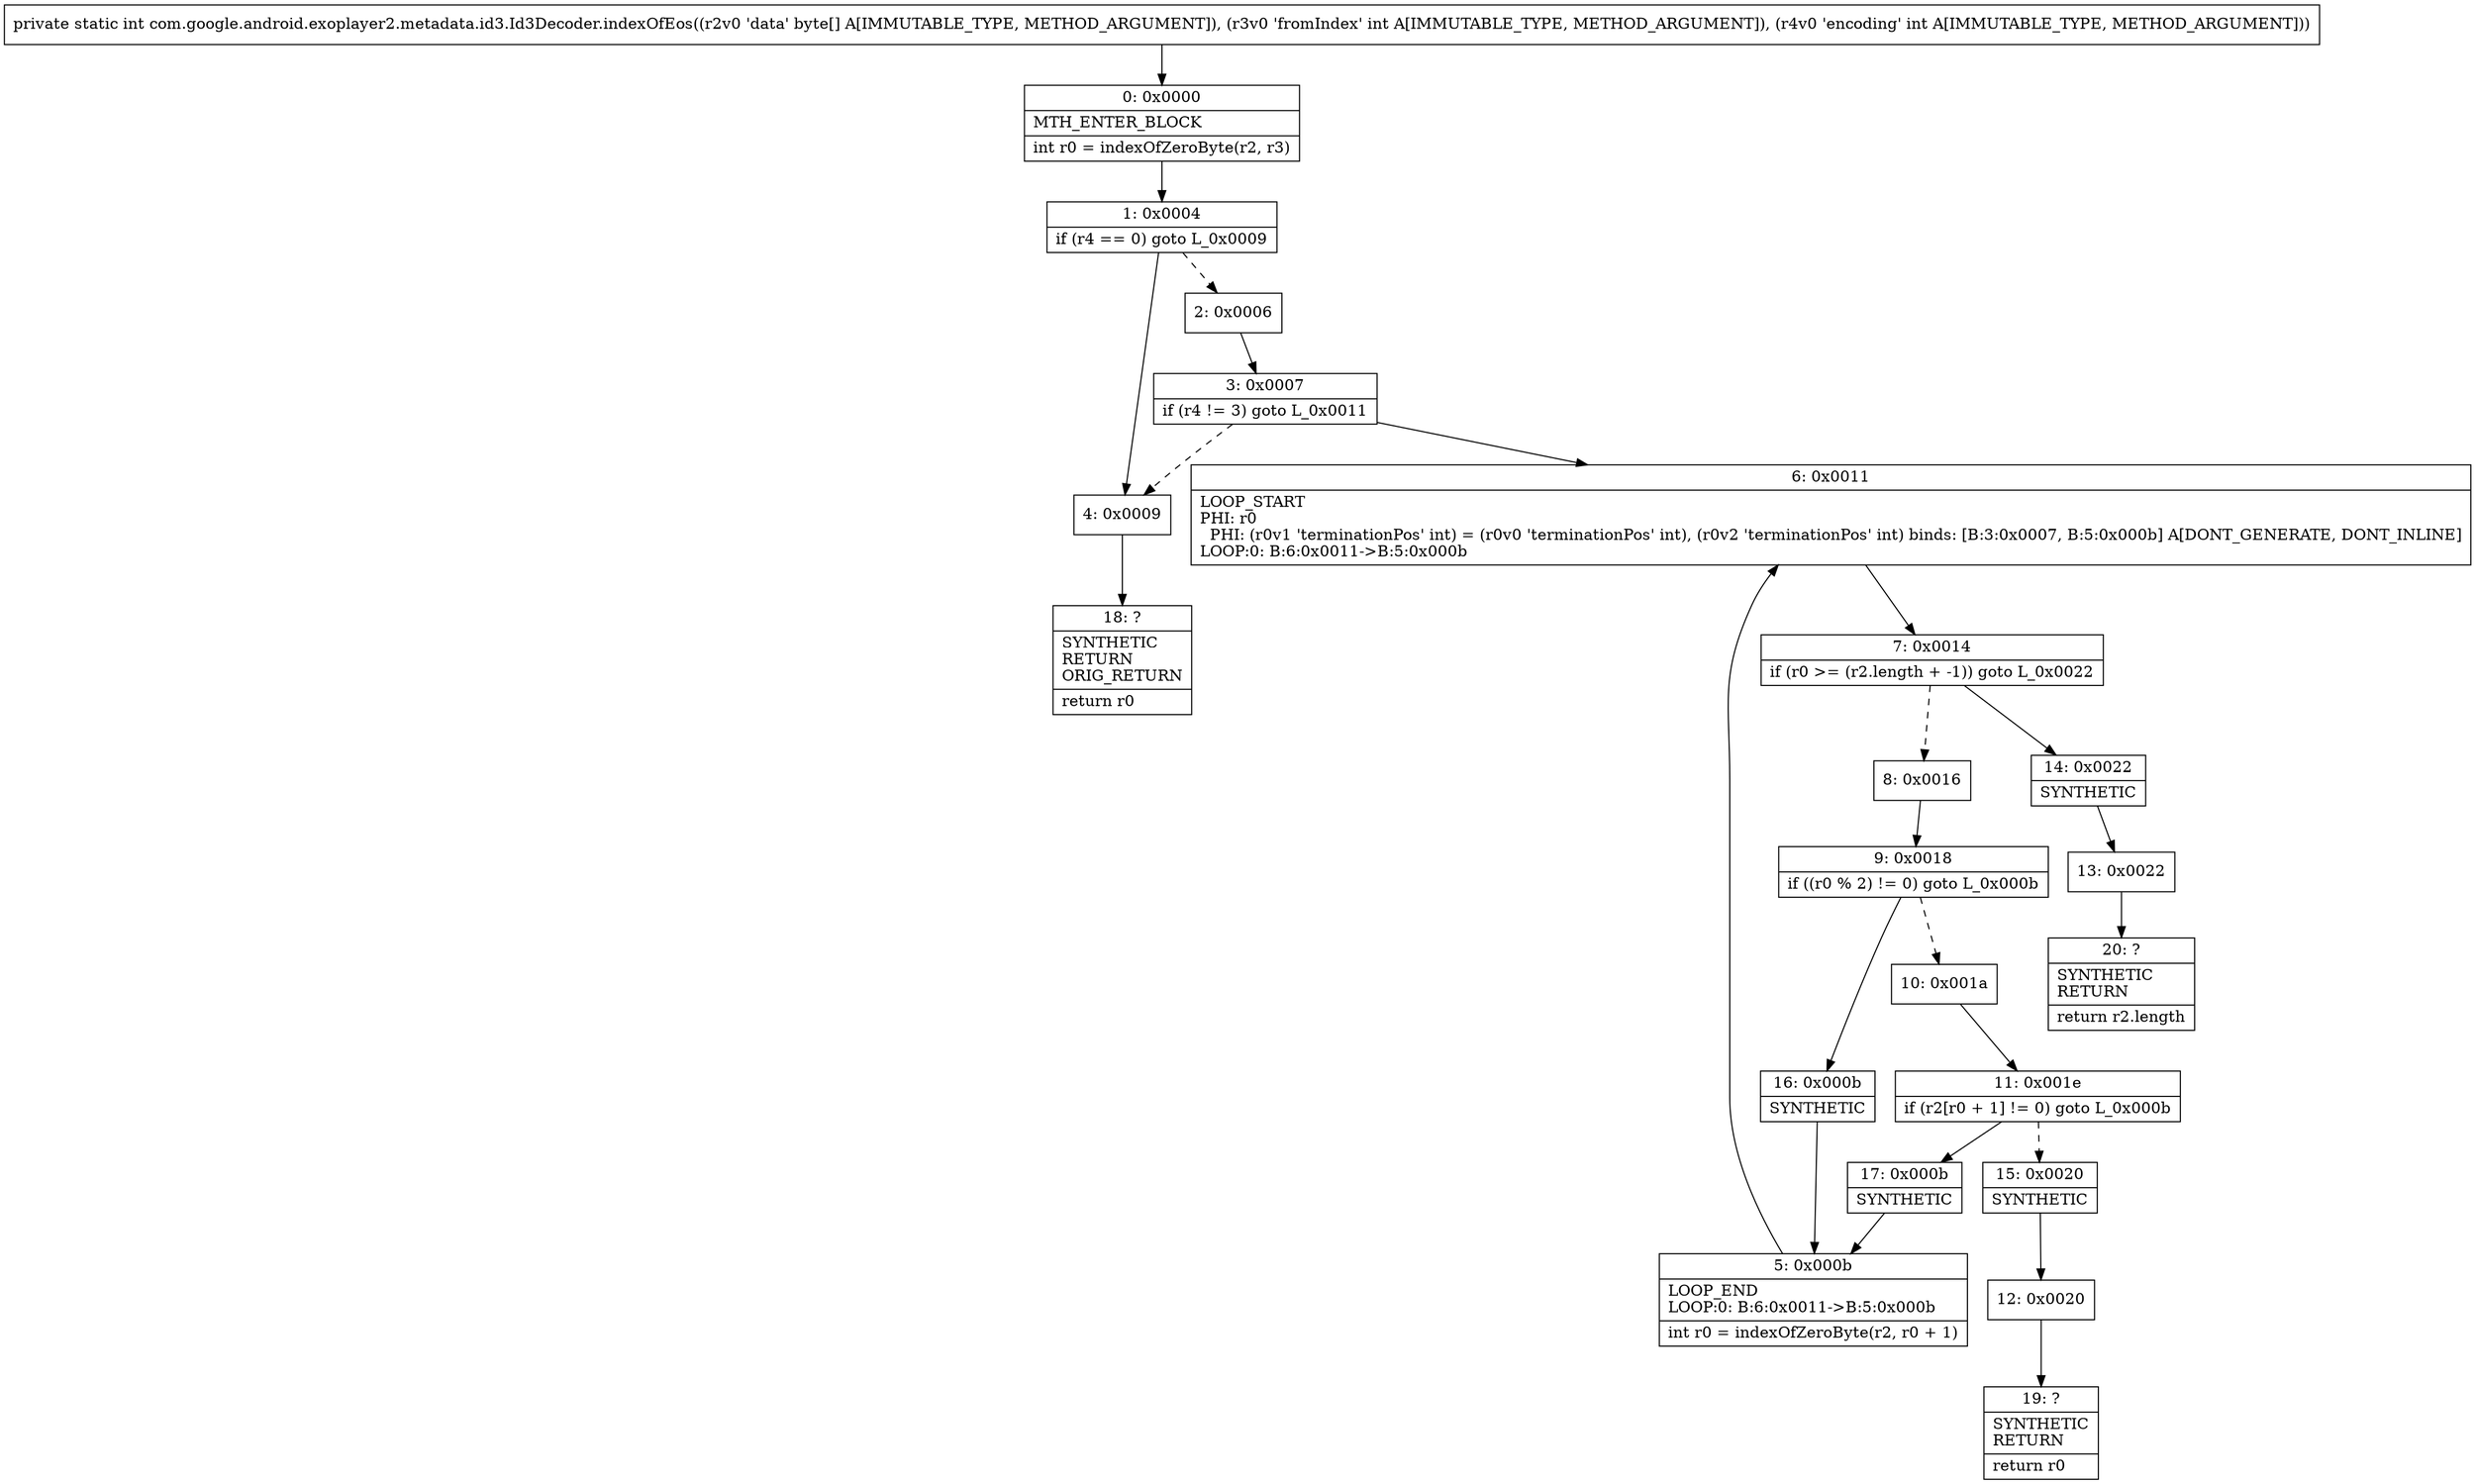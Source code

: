 digraph "CFG forcom.google.android.exoplayer2.metadata.id3.Id3Decoder.indexOfEos([BII)I" {
Node_0 [shape=record,label="{0\:\ 0x0000|MTH_ENTER_BLOCK\l|int r0 = indexOfZeroByte(r2, r3)\l}"];
Node_1 [shape=record,label="{1\:\ 0x0004|if (r4 == 0) goto L_0x0009\l}"];
Node_2 [shape=record,label="{2\:\ 0x0006}"];
Node_3 [shape=record,label="{3\:\ 0x0007|if (r4 != 3) goto L_0x0011\l}"];
Node_4 [shape=record,label="{4\:\ 0x0009}"];
Node_5 [shape=record,label="{5\:\ 0x000b|LOOP_END\lLOOP:0: B:6:0x0011\-\>B:5:0x000b\l|int r0 = indexOfZeroByte(r2, r0 + 1)\l}"];
Node_6 [shape=record,label="{6\:\ 0x0011|LOOP_START\lPHI: r0 \l  PHI: (r0v1 'terminationPos' int) = (r0v0 'terminationPos' int), (r0v2 'terminationPos' int) binds: [B:3:0x0007, B:5:0x000b] A[DONT_GENERATE, DONT_INLINE]\lLOOP:0: B:6:0x0011\-\>B:5:0x000b\l}"];
Node_7 [shape=record,label="{7\:\ 0x0014|if (r0 \>= (r2.length + \-1)) goto L_0x0022\l}"];
Node_8 [shape=record,label="{8\:\ 0x0016}"];
Node_9 [shape=record,label="{9\:\ 0x0018|if ((r0 % 2) != 0) goto L_0x000b\l}"];
Node_10 [shape=record,label="{10\:\ 0x001a}"];
Node_11 [shape=record,label="{11\:\ 0x001e|if (r2[r0 + 1] != 0) goto L_0x000b\l}"];
Node_12 [shape=record,label="{12\:\ 0x0020}"];
Node_13 [shape=record,label="{13\:\ 0x0022}"];
Node_14 [shape=record,label="{14\:\ 0x0022|SYNTHETIC\l}"];
Node_15 [shape=record,label="{15\:\ 0x0020|SYNTHETIC\l}"];
Node_16 [shape=record,label="{16\:\ 0x000b|SYNTHETIC\l}"];
Node_17 [shape=record,label="{17\:\ 0x000b|SYNTHETIC\l}"];
Node_18 [shape=record,label="{18\:\ ?|SYNTHETIC\lRETURN\lORIG_RETURN\l|return r0\l}"];
Node_19 [shape=record,label="{19\:\ ?|SYNTHETIC\lRETURN\l|return r0\l}"];
Node_20 [shape=record,label="{20\:\ ?|SYNTHETIC\lRETURN\l|return r2.length\l}"];
MethodNode[shape=record,label="{private static int com.google.android.exoplayer2.metadata.id3.Id3Decoder.indexOfEos((r2v0 'data' byte[] A[IMMUTABLE_TYPE, METHOD_ARGUMENT]), (r3v0 'fromIndex' int A[IMMUTABLE_TYPE, METHOD_ARGUMENT]), (r4v0 'encoding' int A[IMMUTABLE_TYPE, METHOD_ARGUMENT])) }"];
MethodNode -> Node_0;
Node_0 -> Node_1;
Node_1 -> Node_2[style=dashed];
Node_1 -> Node_4;
Node_2 -> Node_3;
Node_3 -> Node_4[style=dashed];
Node_3 -> Node_6;
Node_4 -> Node_18;
Node_5 -> Node_6;
Node_6 -> Node_7;
Node_7 -> Node_8[style=dashed];
Node_7 -> Node_14;
Node_8 -> Node_9;
Node_9 -> Node_10[style=dashed];
Node_9 -> Node_16;
Node_10 -> Node_11;
Node_11 -> Node_15[style=dashed];
Node_11 -> Node_17;
Node_12 -> Node_19;
Node_13 -> Node_20;
Node_14 -> Node_13;
Node_15 -> Node_12;
Node_16 -> Node_5;
Node_17 -> Node_5;
}

